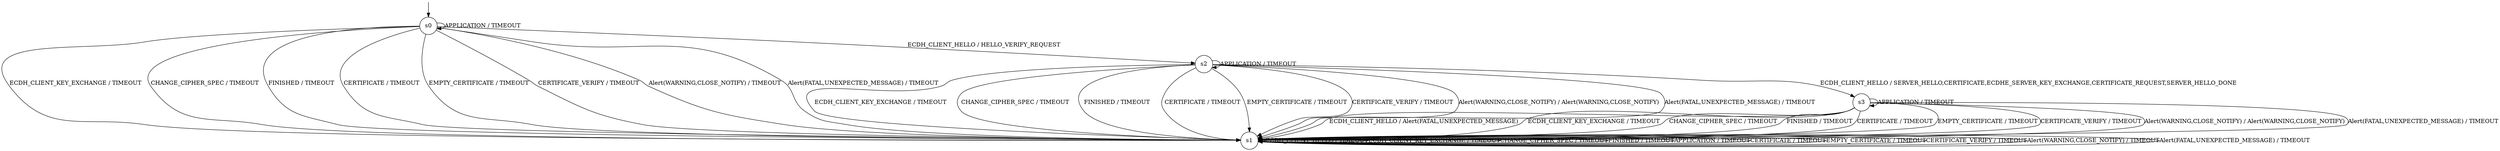 digraph g {

	s0 [shape="circle" label="s0"];
	s1 [shape="circle" label="s1"];
	s2 [shape="circle" label="s2"];
	s3 [shape="circle" label="s3"];
	s0 -> s2 [label="ECDH_CLIENT_HELLO / HELLO_VERIFY_REQUEST"];
	s0 -> s1 [label="ECDH_CLIENT_KEY_EXCHANGE / TIMEOUT"];
	s0 -> s1 [label="CHANGE_CIPHER_SPEC / TIMEOUT"];
	s0 -> s1 [label="FINISHED / TIMEOUT"];
	s0 -> s0 [label="APPLICATION / TIMEOUT"];
	s0 -> s1 [label="CERTIFICATE / TIMEOUT"];
	s0 -> s1 [label="EMPTY_CERTIFICATE / TIMEOUT"];
	s0 -> s1 [label="CERTIFICATE_VERIFY / TIMEOUT"];
	s0 -> s1 [label="Alert(WARNING,CLOSE_NOTIFY) / TIMEOUT"];
	s0 -> s1 [label="Alert(FATAL,UNEXPECTED_MESSAGE) / TIMEOUT"];
	s1 -> s1 [label="ECDH_CLIENT_HELLO / TIMEOUT"];
	s1 -> s1 [label="ECDH_CLIENT_KEY_EXCHANGE / TIMEOUT"];
	s1 -> s1 [label="CHANGE_CIPHER_SPEC / TIMEOUT"];
	s1 -> s1 [label="FINISHED / TIMEOUT"];
	s1 -> s1 [label="APPLICATION / TIMEOUT"];
	s1 -> s1 [label="CERTIFICATE / TIMEOUT"];
	s1 -> s1 [label="EMPTY_CERTIFICATE / TIMEOUT"];
	s1 -> s1 [label="CERTIFICATE_VERIFY / TIMEOUT"];
	s1 -> s1 [label="Alert(WARNING,CLOSE_NOTIFY) / TIMEOUT"];
	s1 -> s1 [label="Alert(FATAL,UNEXPECTED_MESSAGE) / TIMEOUT"];
	s2 -> s3 [label="ECDH_CLIENT_HELLO / SERVER_HELLO,CERTIFICATE,ECDHE_SERVER_KEY_EXCHANGE,CERTIFICATE_REQUEST,SERVER_HELLO_DONE"];
	s2 -> s1 [label="ECDH_CLIENT_KEY_EXCHANGE / TIMEOUT"];
	s2 -> s1 [label="CHANGE_CIPHER_SPEC / TIMEOUT"];
	s2 -> s1 [label="FINISHED / TIMEOUT"];
	s2 -> s2 [label="APPLICATION / TIMEOUT"];
	s2 -> s1 [label="CERTIFICATE / TIMEOUT"];
	s2 -> s1 [label="EMPTY_CERTIFICATE / TIMEOUT"];
	s2 -> s1 [label="CERTIFICATE_VERIFY / TIMEOUT"];
	s2 -> s1 [label="Alert(WARNING,CLOSE_NOTIFY) / Alert(WARNING,CLOSE_NOTIFY)"];
	s2 -> s1 [label="Alert(FATAL,UNEXPECTED_MESSAGE) / TIMEOUT"];
	s3 -> s1 [label="ECDH_CLIENT_HELLO / Alert(FATAL,UNEXPECTED_MESSAGE)"];
	s3 -> s1 [label="ECDH_CLIENT_KEY_EXCHANGE / TIMEOUT"];
	s3 -> s1 [label="CHANGE_CIPHER_SPEC / TIMEOUT"];
	s3 -> s1 [label="FINISHED / TIMEOUT"];
	s3 -> s3 [label="APPLICATION / TIMEOUT"];
	s3 -> s1 [label="CERTIFICATE / TIMEOUT"];
	s3 -> s1 [label="EMPTY_CERTIFICATE / TIMEOUT"];
	s3 -> s1 [label="CERTIFICATE_VERIFY / TIMEOUT"];
	s3 -> s1 [label="Alert(WARNING,CLOSE_NOTIFY) / Alert(WARNING,CLOSE_NOTIFY)"];
	s3 -> s1 [label="Alert(FATAL,UNEXPECTED_MESSAGE) / TIMEOUT"];

__start0 [label="" shape="none" width="0" height="0"];
__start0 -> s0;

}
